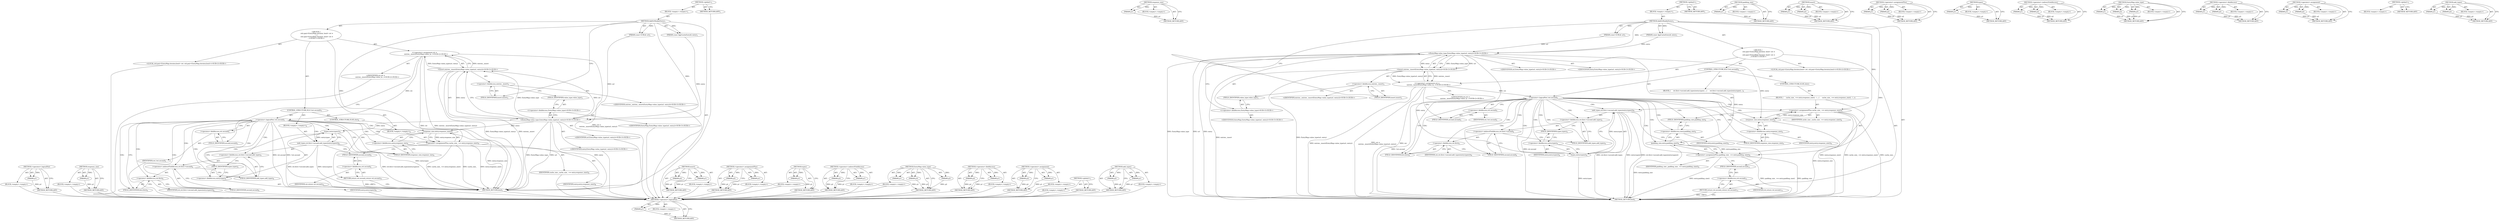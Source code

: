 digraph "add_types" {
vulnerable_99 [label=<(METHOD,&lt;operator&gt;.logicalNot)>];
vulnerable_100 [label=<(PARAM,p1)>];
vulnerable_101 [label=<(BLOCK,&lt;empty&gt;,&lt;empty&gt;)>];
vulnerable_102 [label=<(METHOD_RETURN,ANY)>];
vulnerable_122 [label=<(METHOD,response_size)>];
vulnerable_123 [label=<(PARAM,p1)>];
vulnerable_124 [label=<(BLOCK,&lt;empty&gt;,&lt;empty&gt;)>];
vulnerable_125 [label=<(METHOD_RETURN,ANY)>];
vulnerable_6 [label=<(METHOD,&lt;global&gt;)<SUB>1</SUB>>];
vulnerable_7 [label=<(BLOCK,&lt;empty&gt;,&lt;empty&gt;)<SUB>1</SUB>>];
vulnerable_8 [label=<(METHOD,AddOrModifyEntry)<SUB>1</SUB>>];
vulnerable_9 [label=<(PARAM,const GURL&amp; url)<SUB>1</SUB>>];
vulnerable_10 [label=<(PARAM,const AppCacheEntry&amp; entry)<SUB>1</SUB>>];
vulnerable_11 [label="<(BLOCK,{
   std::pair&lt;EntryMap::iterator, bool&gt; ret =
...,{
   std::pair&lt;EntryMap::iterator, bool&gt; ret =
...)<SUB>1</SUB>>"];
vulnerable_12 [label="<(LOCAL,std.pair&lt;EntryMap.iterator,bool&gt; ret: std.pair&lt;EntryMap.iterator,bool&gt;)<SUB>2</SUB>>"];
vulnerable_13 [label="<(&lt;operator&gt;.assignment,ret =
       entries_.insert(EntryMap::value_ty...)<SUB>2</SUB>>"];
vulnerable_14 [label="<(IDENTIFIER,ret,ret =
       entries_.insert(EntryMap::value_ty...)<SUB>2</SUB>>"];
vulnerable_15 [label="<(insert,entries_.insert(EntryMap::value_type(url, entry)))<SUB>3</SUB>>"];
vulnerable_16 [label=<(&lt;operator&gt;.fieldAccess,entries_.insert)<SUB>3</SUB>>];
vulnerable_17 [label="<(IDENTIFIER,entries_,entries_.insert(EntryMap::value_type(url, entry)))<SUB>3</SUB>>"];
vulnerable_18 [label=<(FIELD_IDENTIFIER,insert,insert)<SUB>3</SUB>>];
vulnerable_19 [label="<(EntryMap.value_type,EntryMap::value_type(url, entry))<SUB>3</SUB>>"];
vulnerable_20 [label="<(&lt;operator&gt;.fieldAccess,EntryMap::value_type)<SUB>3</SUB>>"];
vulnerable_21 [label="<(IDENTIFIER,EntryMap,EntryMap::value_type(url, entry))<SUB>3</SUB>>"];
vulnerable_22 [label=<(FIELD_IDENTIFIER,value_type,value_type)<SUB>3</SUB>>];
vulnerable_23 [label="<(IDENTIFIER,url,EntryMap::value_type(url, entry))<SUB>3</SUB>>"];
vulnerable_24 [label="<(IDENTIFIER,entry,EntryMap::value_type(url, entry))<SUB>3</SUB>>"];
vulnerable_25 [label=<(CONTROL_STRUCTURE,IF,if (!ret.second))<SUB>5</SUB>>];
vulnerable_26 [label=<(&lt;operator&gt;.logicalNot,!ret.second)<SUB>5</SUB>>];
vulnerable_27 [label=<(&lt;operator&gt;.fieldAccess,ret.second)<SUB>5</SUB>>];
vulnerable_28 [label=<(IDENTIFIER,ret,!ret.second)<SUB>5</SUB>>];
vulnerable_29 [label=<(FIELD_IDENTIFIER,second,second)<SUB>5</SUB>>];
vulnerable_30 [label=<(BLOCK,&lt;empty&gt;,&lt;empty&gt;)<SUB>6</SUB>>];
vulnerable_31 [label=<(add_types,ret.first-&gt;second.add_types(entry.types()))<SUB>6</SUB>>];
vulnerable_32 [label=<(&lt;operator&gt;.fieldAccess,ret.first-&gt;second.add_types)<SUB>6</SUB>>];
vulnerable_33 [label=<(&lt;operator&gt;.indirectFieldAccess,ret.first-&gt;second)<SUB>6</SUB>>];
vulnerable_34 [label=<(&lt;operator&gt;.fieldAccess,ret.first)<SUB>6</SUB>>];
vulnerable_35 [label=<(IDENTIFIER,ret,ret.first-&gt;second.add_types(entry.types()))<SUB>6</SUB>>];
vulnerable_36 [label=<(FIELD_IDENTIFIER,first,first)<SUB>6</SUB>>];
vulnerable_37 [label=<(FIELD_IDENTIFIER,second,second)<SUB>6</SUB>>];
vulnerable_38 [label=<(FIELD_IDENTIFIER,add_types,add_types)<SUB>6</SUB>>];
vulnerable_39 [label=<(types,entry.types())<SUB>6</SUB>>];
vulnerable_40 [label=<(&lt;operator&gt;.fieldAccess,entry.types)<SUB>6</SUB>>];
vulnerable_41 [label=<(IDENTIFIER,entry,entry.types())<SUB>6</SUB>>];
vulnerable_42 [label=<(FIELD_IDENTIFIER,types,types)<SUB>6</SUB>>];
vulnerable_43 [label=<(CONTROL_STRUCTURE,ELSE,else)<SUB>8</SUB>>];
vulnerable_44 [label=<(BLOCK,&lt;empty&gt;,&lt;empty&gt;)<SUB>8</SUB>>];
vulnerable_45 [label=<(&lt;operator&gt;.assignmentPlus,cache_size_ += entry.response_size())<SUB>8</SUB>>];
vulnerable_46 [label=<(IDENTIFIER,cache_size_,cache_size_ += entry.response_size())<SUB>8</SUB>>];
vulnerable_47 [label=<(response_size,entry.response_size())<SUB>8</SUB>>];
vulnerable_48 [label=<(&lt;operator&gt;.fieldAccess,entry.response_size)<SUB>8</SUB>>];
vulnerable_49 [label=<(IDENTIFIER,entry,entry.response_size())<SUB>8</SUB>>];
vulnerable_50 [label=<(FIELD_IDENTIFIER,response_size,response_size)<SUB>8</SUB>>];
vulnerable_51 [label=<(RETURN,return ret.second;,return ret.second;)<SUB>9</SUB>>];
vulnerable_52 [label=<(&lt;operator&gt;.fieldAccess,ret.second)<SUB>9</SUB>>];
vulnerable_53 [label=<(IDENTIFIER,ret,return ret.second;)<SUB>9</SUB>>];
vulnerable_54 [label=<(FIELD_IDENTIFIER,second,second)<SUB>9</SUB>>];
vulnerable_55 [label=<(METHOD_RETURN,bool)<SUB>1</SUB>>];
vulnerable_57 [label=<(METHOD_RETURN,ANY)<SUB>1</SUB>>];
vulnerable_83 [label=<(METHOD,insert)>];
vulnerable_84 [label=<(PARAM,p1)>];
vulnerable_85 [label=<(PARAM,p2)>];
vulnerable_86 [label=<(BLOCK,&lt;empty&gt;,&lt;empty&gt;)>];
vulnerable_87 [label=<(METHOD_RETURN,ANY)>];
vulnerable_117 [label=<(METHOD,&lt;operator&gt;.assignmentPlus)>];
vulnerable_118 [label=<(PARAM,p1)>];
vulnerable_119 [label=<(PARAM,p2)>];
vulnerable_120 [label=<(BLOCK,&lt;empty&gt;,&lt;empty&gt;)>];
vulnerable_121 [label=<(METHOD_RETURN,ANY)>];
vulnerable_113 [label=<(METHOD,types)>];
vulnerable_114 [label=<(PARAM,p1)>];
vulnerable_115 [label=<(BLOCK,&lt;empty&gt;,&lt;empty&gt;)>];
vulnerable_116 [label=<(METHOD_RETURN,ANY)>];
vulnerable_108 [label=<(METHOD,&lt;operator&gt;.indirectFieldAccess)>];
vulnerable_109 [label=<(PARAM,p1)>];
vulnerable_110 [label=<(PARAM,p2)>];
vulnerable_111 [label=<(BLOCK,&lt;empty&gt;,&lt;empty&gt;)>];
vulnerable_112 [label=<(METHOD_RETURN,ANY)>];
vulnerable_93 [label=<(METHOD,EntryMap.value_type)>];
vulnerable_94 [label=<(PARAM,p1)>];
vulnerable_95 [label=<(PARAM,p2)>];
vulnerable_96 [label=<(PARAM,p3)>];
vulnerable_97 [label=<(BLOCK,&lt;empty&gt;,&lt;empty&gt;)>];
vulnerable_98 [label=<(METHOD_RETURN,ANY)>];
vulnerable_88 [label=<(METHOD,&lt;operator&gt;.fieldAccess)>];
vulnerable_89 [label=<(PARAM,p1)>];
vulnerable_90 [label=<(PARAM,p2)>];
vulnerable_91 [label=<(BLOCK,&lt;empty&gt;,&lt;empty&gt;)>];
vulnerable_92 [label=<(METHOD_RETURN,ANY)>];
vulnerable_78 [label=<(METHOD,&lt;operator&gt;.assignment)>];
vulnerable_79 [label=<(PARAM,p1)>];
vulnerable_80 [label=<(PARAM,p2)>];
vulnerable_81 [label=<(BLOCK,&lt;empty&gt;,&lt;empty&gt;)>];
vulnerable_82 [label=<(METHOD_RETURN,ANY)>];
vulnerable_72 [label=<(METHOD,&lt;global&gt;)<SUB>1</SUB>>];
vulnerable_73 [label=<(BLOCK,&lt;empty&gt;,&lt;empty&gt;)>];
vulnerable_74 [label=<(METHOD_RETURN,ANY)>];
vulnerable_103 [label=<(METHOD,add_types)>];
vulnerable_104 [label=<(PARAM,p1)>];
vulnerable_105 [label=<(PARAM,p2)>];
vulnerable_106 [label=<(BLOCK,&lt;empty&gt;,&lt;empty&gt;)>];
vulnerable_107 [label=<(METHOD_RETURN,ANY)>];
fixed_105 [label=<(METHOD,&lt;operator&gt;.logicalNot)>];
fixed_106 [label=<(PARAM,p1)>];
fixed_107 [label=<(BLOCK,&lt;empty&gt;,&lt;empty&gt;)>];
fixed_108 [label=<(METHOD_RETURN,ANY)>];
fixed_128 [label=<(METHOD,response_size)>];
fixed_129 [label=<(PARAM,p1)>];
fixed_130 [label=<(BLOCK,&lt;empty&gt;,&lt;empty&gt;)>];
fixed_131 [label=<(METHOD_RETURN,ANY)>];
fixed_6 [label=<(METHOD,&lt;global&gt;)<SUB>1</SUB>>];
fixed_7 [label=<(BLOCK,&lt;empty&gt;,&lt;empty&gt;)<SUB>1</SUB>>];
fixed_8 [label=<(METHOD,AddOrModifyEntry)<SUB>1</SUB>>];
fixed_9 [label=<(PARAM,const GURL&amp; url)<SUB>1</SUB>>];
fixed_10 [label=<(PARAM,const AppCacheEntry&amp; entry)<SUB>1</SUB>>];
fixed_11 [label="<(BLOCK,{
   std::pair&lt;EntryMap::iterator, bool&gt; ret =
...,{
   std::pair&lt;EntryMap::iterator, bool&gt; ret =
...)<SUB>1</SUB>>"];
fixed_12 [label="<(LOCAL,std.pair&lt;EntryMap.iterator,bool&gt; ret: std.pair&lt;EntryMap.iterator,bool&gt;)<SUB>2</SUB>>"];
fixed_13 [label="<(&lt;operator&gt;.assignment,ret =
       entries_.insert(EntryMap::value_ty...)<SUB>2</SUB>>"];
fixed_14 [label="<(IDENTIFIER,ret,ret =
       entries_.insert(EntryMap::value_ty...)<SUB>2</SUB>>"];
fixed_15 [label="<(insert,entries_.insert(EntryMap::value_type(url, entry)))<SUB>3</SUB>>"];
fixed_16 [label=<(&lt;operator&gt;.fieldAccess,entries_.insert)<SUB>3</SUB>>];
fixed_17 [label="<(IDENTIFIER,entries_,entries_.insert(EntryMap::value_type(url, entry)))<SUB>3</SUB>>"];
fixed_18 [label=<(FIELD_IDENTIFIER,insert,insert)<SUB>3</SUB>>];
fixed_19 [label="<(EntryMap.value_type,EntryMap::value_type(url, entry))<SUB>3</SUB>>"];
fixed_20 [label="<(&lt;operator&gt;.fieldAccess,EntryMap::value_type)<SUB>3</SUB>>"];
fixed_21 [label="<(IDENTIFIER,EntryMap,EntryMap::value_type(url, entry))<SUB>3</SUB>>"];
fixed_22 [label=<(FIELD_IDENTIFIER,value_type,value_type)<SUB>3</SUB>>];
fixed_23 [label="<(IDENTIFIER,url,EntryMap::value_type(url, entry))<SUB>3</SUB>>"];
fixed_24 [label="<(IDENTIFIER,entry,EntryMap::value_type(url, entry))<SUB>3</SUB>>"];
fixed_25 [label=<(CONTROL_STRUCTURE,IF,if (!ret.second))<SUB>5</SUB>>];
fixed_26 [label=<(&lt;operator&gt;.logicalNot,!ret.second)<SUB>5</SUB>>];
fixed_27 [label=<(&lt;operator&gt;.fieldAccess,ret.second)<SUB>5</SUB>>];
fixed_28 [label=<(IDENTIFIER,ret,!ret.second)<SUB>5</SUB>>];
fixed_29 [label=<(FIELD_IDENTIFIER,second,second)<SUB>5</SUB>>];
fixed_30 [label=<(BLOCK,{
     ret.first-&gt;second.add_types(entry.types(...,{
     ret.first-&gt;second.add_types(entry.types(...)<SUB>5</SUB>>];
fixed_31 [label=<(add_types,ret.first-&gt;second.add_types(entry.types()))<SUB>6</SUB>>];
fixed_32 [label=<(&lt;operator&gt;.fieldAccess,ret.first-&gt;second.add_types)<SUB>6</SUB>>];
fixed_33 [label=<(&lt;operator&gt;.indirectFieldAccess,ret.first-&gt;second)<SUB>6</SUB>>];
fixed_34 [label=<(&lt;operator&gt;.fieldAccess,ret.first)<SUB>6</SUB>>];
fixed_35 [label=<(IDENTIFIER,ret,ret.first-&gt;second.add_types(entry.types()))<SUB>6</SUB>>];
fixed_36 [label=<(FIELD_IDENTIFIER,first,first)<SUB>6</SUB>>];
fixed_37 [label=<(FIELD_IDENTIFIER,second,second)<SUB>6</SUB>>];
fixed_38 [label=<(FIELD_IDENTIFIER,add_types,add_types)<SUB>6</SUB>>];
fixed_39 [label=<(types,entry.types())<SUB>6</SUB>>];
fixed_40 [label=<(&lt;operator&gt;.fieldAccess,entry.types)<SUB>6</SUB>>];
fixed_41 [label=<(IDENTIFIER,entry,entry.types())<SUB>6</SUB>>];
fixed_42 [label=<(FIELD_IDENTIFIER,types,types)<SUB>6</SUB>>];
fixed_43 [label=<(CONTROL_STRUCTURE,ELSE,else)<SUB>7</SUB>>];
fixed_44 [label=<(BLOCK,{
     cache_size_ += entry.response_size();  /...,{
     cache_size_ += entry.response_size();  /...)<SUB>7</SUB>>];
fixed_45 [label=<(&lt;operator&gt;.assignmentPlus,cache_size_ += entry.response_size())<SUB>8</SUB>>];
fixed_46 [label=<(IDENTIFIER,cache_size_,cache_size_ += entry.response_size())<SUB>8</SUB>>];
fixed_47 [label=<(response_size,entry.response_size())<SUB>8</SUB>>];
fixed_48 [label=<(&lt;operator&gt;.fieldAccess,entry.response_size)<SUB>8</SUB>>];
fixed_49 [label=<(IDENTIFIER,entry,entry.response_size())<SUB>8</SUB>>];
fixed_50 [label=<(FIELD_IDENTIFIER,response_size,response_size)<SUB>8</SUB>>];
fixed_51 [label=<(&lt;operator&gt;.assignmentPlus,padding_size_ += entry.padding_size())<SUB>9</SUB>>];
fixed_52 [label=<(IDENTIFIER,padding_size_,padding_size_ += entry.padding_size())<SUB>9</SUB>>];
fixed_53 [label=<(padding_size,entry.padding_size())<SUB>9</SUB>>];
fixed_54 [label=<(&lt;operator&gt;.fieldAccess,entry.padding_size)<SUB>9</SUB>>];
fixed_55 [label=<(IDENTIFIER,entry,entry.padding_size())<SUB>9</SUB>>];
fixed_56 [label=<(FIELD_IDENTIFIER,padding_size,padding_size)<SUB>9</SUB>>];
fixed_57 [label=<(RETURN,return ret.second;,return ret.second;)<SUB>11</SUB>>];
fixed_58 [label=<(&lt;operator&gt;.fieldAccess,ret.second)<SUB>11</SUB>>];
fixed_59 [label=<(IDENTIFIER,ret,return ret.second;)<SUB>11</SUB>>];
fixed_60 [label=<(FIELD_IDENTIFIER,second,second)<SUB>11</SUB>>];
fixed_61 [label=<(METHOD_RETURN,bool)<SUB>1</SUB>>];
fixed_63 [label=<(METHOD_RETURN,ANY)<SUB>1</SUB>>];
fixed_132 [label=<(METHOD,padding_size)>];
fixed_133 [label=<(PARAM,p1)>];
fixed_134 [label=<(BLOCK,&lt;empty&gt;,&lt;empty&gt;)>];
fixed_135 [label=<(METHOD_RETURN,ANY)>];
fixed_89 [label=<(METHOD,insert)>];
fixed_90 [label=<(PARAM,p1)>];
fixed_91 [label=<(PARAM,p2)>];
fixed_92 [label=<(BLOCK,&lt;empty&gt;,&lt;empty&gt;)>];
fixed_93 [label=<(METHOD_RETURN,ANY)>];
fixed_123 [label=<(METHOD,&lt;operator&gt;.assignmentPlus)>];
fixed_124 [label=<(PARAM,p1)>];
fixed_125 [label=<(PARAM,p2)>];
fixed_126 [label=<(BLOCK,&lt;empty&gt;,&lt;empty&gt;)>];
fixed_127 [label=<(METHOD_RETURN,ANY)>];
fixed_119 [label=<(METHOD,types)>];
fixed_120 [label=<(PARAM,p1)>];
fixed_121 [label=<(BLOCK,&lt;empty&gt;,&lt;empty&gt;)>];
fixed_122 [label=<(METHOD_RETURN,ANY)>];
fixed_114 [label=<(METHOD,&lt;operator&gt;.indirectFieldAccess)>];
fixed_115 [label=<(PARAM,p1)>];
fixed_116 [label=<(PARAM,p2)>];
fixed_117 [label=<(BLOCK,&lt;empty&gt;,&lt;empty&gt;)>];
fixed_118 [label=<(METHOD_RETURN,ANY)>];
fixed_99 [label=<(METHOD,EntryMap.value_type)>];
fixed_100 [label=<(PARAM,p1)>];
fixed_101 [label=<(PARAM,p2)>];
fixed_102 [label=<(PARAM,p3)>];
fixed_103 [label=<(BLOCK,&lt;empty&gt;,&lt;empty&gt;)>];
fixed_104 [label=<(METHOD_RETURN,ANY)>];
fixed_94 [label=<(METHOD,&lt;operator&gt;.fieldAccess)>];
fixed_95 [label=<(PARAM,p1)>];
fixed_96 [label=<(PARAM,p2)>];
fixed_97 [label=<(BLOCK,&lt;empty&gt;,&lt;empty&gt;)>];
fixed_98 [label=<(METHOD_RETURN,ANY)>];
fixed_84 [label=<(METHOD,&lt;operator&gt;.assignment)>];
fixed_85 [label=<(PARAM,p1)>];
fixed_86 [label=<(PARAM,p2)>];
fixed_87 [label=<(BLOCK,&lt;empty&gt;,&lt;empty&gt;)>];
fixed_88 [label=<(METHOD_RETURN,ANY)>];
fixed_78 [label=<(METHOD,&lt;global&gt;)<SUB>1</SUB>>];
fixed_79 [label=<(BLOCK,&lt;empty&gt;,&lt;empty&gt;)>];
fixed_80 [label=<(METHOD_RETURN,ANY)>];
fixed_109 [label=<(METHOD,add_types)>];
fixed_110 [label=<(PARAM,p1)>];
fixed_111 [label=<(PARAM,p2)>];
fixed_112 [label=<(BLOCK,&lt;empty&gt;,&lt;empty&gt;)>];
fixed_113 [label=<(METHOD_RETURN,ANY)>];
vulnerable_99 -> vulnerable_100  [key=0, label="AST: "];
vulnerable_99 -> vulnerable_100  [key=1, label="DDG: "];
vulnerable_99 -> vulnerable_101  [key=0, label="AST: "];
vulnerable_99 -> vulnerable_102  [key=0, label="AST: "];
vulnerable_99 -> vulnerable_102  [key=1, label="CFG: "];
vulnerable_100 -> vulnerable_102  [key=0, label="DDG: p1"];
vulnerable_101 -> fixed_105  [key=0];
vulnerable_102 -> fixed_105  [key=0];
vulnerable_122 -> vulnerable_123  [key=0, label="AST: "];
vulnerable_122 -> vulnerable_123  [key=1, label="DDG: "];
vulnerable_122 -> vulnerable_124  [key=0, label="AST: "];
vulnerable_122 -> vulnerable_125  [key=0, label="AST: "];
vulnerable_122 -> vulnerable_125  [key=1, label="CFG: "];
vulnerable_123 -> vulnerable_125  [key=0, label="DDG: p1"];
vulnerable_124 -> fixed_105  [key=0];
vulnerable_125 -> fixed_105  [key=0];
vulnerable_6 -> vulnerable_7  [key=0, label="AST: "];
vulnerable_6 -> vulnerable_57  [key=0, label="AST: "];
vulnerable_6 -> vulnerable_57  [key=1, label="CFG: "];
vulnerable_7 -> vulnerable_8  [key=0, label="AST: "];
vulnerable_8 -> vulnerable_9  [key=0, label="AST: "];
vulnerable_8 -> vulnerable_9  [key=1, label="DDG: "];
vulnerable_8 -> vulnerable_10  [key=0, label="AST: "];
vulnerable_8 -> vulnerable_10  [key=1, label="DDG: "];
vulnerable_8 -> vulnerable_11  [key=0, label="AST: "];
vulnerable_8 -> vulnerable_55  [key=0, label="AST: "];
vulnerable_8 -> vulnerable_18  [key=0, label="CFG: "];
vulnerable_8 -> vulnerable_19  [key=0, label="DDG: "];
vulnerable_8 -> vulnerable_45  [key=0, label="DDG: "];
vulnerable_9 -> vulnerable_19  [key=0, label="DDG: url"];
vulnerable_10 -> vulnerable_19  [key=0, label="DDG: entry"];
vulnerable_11 -> vulnerable_12  [key=0, label="AST: "];
vulnerable_11 -> vulnerable_13  [key=0, label="AST: "];
vulnerable_11 -> vulnerable_25  [key=0, label="AST: "];
vulnerable_11 -> vulnerable_51  [key=0, label="AST: "];
vulnerable_12 -> fixed_105  [key=0];
vulnerable_13 -> vulnerable_14  [key=0, label="AST: "];
vulnerable_13 -> vulnerable_15  [key=0, label="AST: "];
vulnerable_13 -> vulnerable_29  [key=0, label="CFG: "];
vulnerable_13 -> vulnerable_55  [key=0, label="DDG: ret"];
vulnerable_13 -> vulnerable_55  [key=1, label="DDG: entries_.insert(EntryMap::value_type(url, entry))"];
vulnerable_13 -> vulnerable_55  [key=2, label="DDG: ret =
       entries_.insert(EntryMap::value_type(url, entry))"];
vulnerable_13 -> vulnerable_26  [key=0, label="DDG: ret"];
vulnerable_14 -> fixed_105  [key=0];
vulnerable_15 -> vulnerable_16  [key=0, label="AST: "];
vulnerable_15 -> vulnerable_19  [key=0, label="AST: "];
vulnerable_15 -> vulnerable_13  [key=0, label="CFG: "];
vulnerable_15 -> vulnerable_13  [key=1, label="DDG: entries_.insert"];
vulnerable_15 -> vulnerable_13  [key=2, label="DDG: EntryMap::value_type(url, entry)"];
vulnerable_15 -> vulnerable_55  [key=0, label="DDG: entries_.insert"];
vulnerable_15 -> vulnerable_55  [key=1, label="DDG: EntryMap::value_type(url, entry)"];
vulnerable_16 -> vulnerable_17  [key=0, label="AST: "];
vulnerable_16 -> vulnerable_18  [key=0, label="AST: "];
vulnerable_16 -> vulnerable_22  [key=0, label="CFG: "];
vulnerable_17 -> fixed_105  [key=0];
vulnerable_18 -> vulnerable_16  [key=0, label="CFG: "];
vulnerable_19 -> vulnerable_20  [key=0, label="AST: "];
vulnerable_19 -> vulnerable_23  [key=0, label="AST: "];
vulnerable_19 -> vulnerable_24  [key=0, label="AST: "];
vulnerable_19 -> vulnerable_15  [key=0, label="CFG: "];
vulnerable_19 -> vulnerable_15  [key=1, label="DDG: EntryMap::value_type"];
vulnerable_19 -> vulnerable_15  [key=2, label="DDG: url"];
vulnerable_19 -> vulnerable_15  [key=3, label="DDG: entry"];
vulnerable_19 -> vulnerable_55  [key=0, label="DDG: EntryMap::value_type"];
vulnerable_19 -> vulnerable_55  [key=1, label="DDG: url"];
vulnerable_19 -> vulnerable_55  [key=2, label="DDG: entry"];
vulnerable_19 -> vulnerable_39  [key=0, label="DDG: entry"];
vulnerable_19 -> vulnerable_47  [key=0, label="DDG: entry"];
vulnerable_20 -> vulnerable_21  [key=0, label="AST: "];
vulnerable_20 -> vulnerable_22  [key=0, label="AST: "];
vulnerable_20 -> vulnerable_19  [key=0, label="CFG: "];
vulnerable_21 -> fixed_105  [key=0];
vulnerable_22 -> vulnerable_20  [key=0, label="CFG: "];
vulnerable_23 -> fixed_105  [key=0];
vulnerable_24 -> fixed_105  [key=0];
vulnerable_25 -> vulnerable_26  [key=0, label="AST: "];
vulnerable_25 -> vulnerable_30  [key=0, label="AST: "];
vulnerable_25 -> vulnerable_43  [key=0, label="AST: "];
vulnerable_26 -> vulnerable_27  [key=0, label="AST: "];
vulnerable_26 -> vulnerable_36  [key=0, label="CFG: "];
vulnerable_26 -> vulnerable_36  [key=1, label="CDG: "];
vulnerable_26 -> vulnerable_50  [key=0, label="CFG: "];
vulnerable_26 -> vulnerable_50  [key=1, label="CDG: "];
vulnerable_26 -> vulnerable_55  [key=0, label="DDG: ret.second"];
vulnerable_26 -> vulnerable_55  [key=1, label="DDG: !ret.second"];
vulnerable_26 -> vulnerable_40  [key=0, label="CDG: "];
vulnerable_26 -> vulnerable_47  [key=0, label="CDG: "];
vulnerable_26 -> vulnerable_34  [key=0, label="CDG: "];
vulnerable_26 -> vulnerable_48  [key=0, label="CDG: "];
vulnerable_26 -> vulnerable_32  [key=0, label="CDG: "];
vulnerable_26 -> vulnerable_33  [key=0, label="CDG: "];
vulnerable_26 -> vulnerable_42  [key=0, label="CDG: "];
vulnerable_26 -> vulnerable_37  [key=0, label="CDG: "];
vulnerable_26 -> vulnerable_38  [key=0, label="CDG: "];
vulnerable_26 -> vulnerable_45  [key=0, label="CDG: "];
vulnerable_26 -> vulnerable_39  [key=0, label="CDG: "];
vulnerable_26 -> vulnerable_31  [key=0, label="CDG: "];
vulnerable_27 -> vulnerable_28  [key=0, label="AST: "];
vulnerable_27 -> vulnerable_29  [key=0, label="AST: "];
vulnerable_27 -> vulnerable_26  [key=0, label="CFG: "];
vulnerable_28 -> fixed_105  [key=0];
vulnerable_29 -> vulnerable_27  [key=0, label="CFG: "];
vulnerable_30 -> vulnerable_31  [key=0, label="AST: "];
vulnerable_31 -> vulnerable_32  [key=0, label="AST: "];
vulnerable_31 -> vulnerable_39  [key=0, label="AST: "];
vulnerable_31 -> vulnerable_54  [key=0, label="CFG: "];
vulnerable_31 -> vulnerable_55  [key=0, label="DDG: ret.first-&gt;second.add_types"];
vulnerable_31 -> vulnerable_55  [key=1, label="DDG: entry.types()"];
vulnerable_31 -> vulnerable_55  [key=2, label="DDG: ret.first-&gt;second.add_types(entry.types())"];
vulnerable_32 -> vulnerable_33  [key=0, label="AST: "];
vulnerable_32 -> vulnerable_38  [key=0, label="AST: "];
vulnerable_32 -> vulnerable_42  [key=0, label="CFG: "];
vulnerable_33 -> vulnerable_34  [key=0, label="AST: "];
vulnerable_33 -> vulnerable_37  [key=0, label="AST: "];
vulnerable_33 -> vulnerable_38  [key=0, label="CFG: "];
vulnerable_34 -> vulnerable_35  [key=0, label="AST: "];
vulnerable_34 -> vulnerable_36  [key=0, label="AST: "];
vulnerable_34 -> vulnerable_37  [key=0, label="CFG: "];
vulnerable_35 -> fixed_105  [key=0];
vulnerable_36 -> vulnerable_34  [key=0, label="CFG: "];
vulnerable_37 -> vulnerable_33  [key=0, label="CFG: "];
vulnerable_38 -> vulnerable_32  [key=0, label="CFG: "];
vulnerable_39 -> vulnerable_40  [key=0, label="AST: "];
vulnerable_39 -> vulnerable_31  [key=0, label="CFG: "];
vulnerable_39 -> vulnerable_31  [key=1, label="DDG: entry.types"];
vulnerable_39 -> vulnerable_55  [key=0, label="DDG: entry.types"];
vulnerable_40 -> vulnerable_41  [key=0, label="AST: "];
vulnerable_40 -> vulnerable_42  [key=0, label="AST: "];
vulnerable_40 -> vulnerable_39  [key=0, label="CFG: "];
vulnerable_41 -> fixed_105  [key=0];
vulnerable_42 -> vulnerable_40  [key=0, label="CFG: "];
vulnerable_43 -> vulnerable_44  [key=0, label="AST: "];
vulnerable_44 -> vulnerable_45  [key=0, label="AST: "];
vulnerable_45 -> vulnerable_46  [key=0, label="AST: "];
vulnerable_45 -> vulnerable_47  [key=0, label="AST: "];
vulnerable_45 -> vulnerable_54  [key=0, label="CFG: "];
vulnerable_45 -> vulnerable_55  [key=0, label="DDG: entry.response_size()"];
vulnerable_45 -> vulnerable_55  [key=1, label="DDG: cache_size_ += entry.response_size()"];
vulnerable_45 -> vulnerable_55  [key=2, label="DDG: cache_size_"];
vulnerable_46 -> fixed_105  [key=0];
vulnerable_47 -> vulnerable_48  [key=0, label="AST: "];
vulnerable_47 -> vulnerable_45  [key=0, label="CFG: "];
vulnerable_47 -> vulnerable_45  [key=1, label="DDG: entry.response_size"];
vulnerable_47 -> vulnerable_55  [key=0, label="DDG: entry.response_size"];
vulnerable_48 -> vulnerable_49  [key=0, label="AST: "];
vulnerable_48 -> vulnerable_50  [key=0, label="AST: "];
vulnerable_48 -> vulnerable_47  [key=0, label="CFG: "];
vulnerable_49 -> fixed_105  [key=0];
vulnerable_50 -> vulnerable_48  [key=0, label="CFG: "];
vulnerable_51 -> vulnerable_52  [key=0, label="AST: "];
vulnerable_51 -> vulnerable_55  [key=0, label="CFG: "];
vulnerable_51 -> vulnerable_55  [key=1, label="DDG: &lt;RET&gt;"];
vulnerable_52 -> vulnerable_53  [key=0, label="AST: "];
vulnerable_52 -> vulnerable_54  [key=0, label="AST: "];
vulnerable_52 -> vulnerable_51  [key=0, label="CFG: "];
vulnerable_53 -> fixed_105  [key=0];
vulnerable_54 -> vulnerable_52  [key=0, label="CFG: "];
vulnerable_55 -> fixed_105  [key=0];
vulnerable_57 -> fixed_105  [key=0];
vulnerable_83 -> vulnerable_84  [key=0, label="AST: "];
vulnerable_83 -> vulnerable_84  [key=1, label="DDG: "];
vulnerable_83 -> vulnerable_86  [key=0, label="AST: "];
vulnerable_83 -> vulnerable_85  [key=0, label="AST: "];
vulnerable_83 -> vulnerable_85  [key=1, label="DDG: "];
vulnerable_83 -> vulnerable_87  [key=0, label="AST: "];
vulnerable_83 -> vulnerable_87  [key=1, label="CFG: "];
vulnerable_84 -> vulnerable_87  [key=0, label="DDG: p1"];
vulnerable_85 -> vulnerable_87  [key=0, label="DDG: p2"];
vulnerable_86 -> fixed_105  [key=0];
vulnerable_87 -> fixed_105  [key=0];
vulnerable_117 -> vulnerable_118  [key=0, label="AST: "];
vulnerable_117 -> vulnerable_118  [key=1, label="DDG: "];
vulnerable_117 -> vulnerable_120  [key=0, label="AST: "];
vulnerable_117 -> vulnerable_119  [key=0, label="AST: "];
vulnerable_117 -> vulnerable_119  [key=1, label="DDG: "];
vulnerable_117 -> vulnerable_121  [key=0, label="AST: "];
vulnerable_117 -> vulnerable_121  [key=1, label="CFG: "];
vulnerable_118 -> vulnerable_121  [key=0, label="DDG: p1"];
vulnerable_119 -> vulnerable_121  [key=0, label="DDG: p2"];
vulnerable_120 -> fixed_105  [key=0];
vulnerable_121 -> fixed_105  [key=0];
vulnerable_113 -> vulnerable_114  [key=0, label="AST: "];
vulnerable_113 -> vulnerable_114  [key=1, label="DDG: "];
vulnerable_113 -> vulnerable_115  [key=0, label="AST: "];
vulnerable_113 -> vulnerable_116  [key=0, label="AST: "];
vulnerable_113 -> vulnerable_116  [key=1, label="CFG: "];
vulnerable_114 -> vulnerable_116  [key=0, label="DDG: p1"];
vulnerable_115 -> fixed_105  [key=0];
vulnerable_116 -> fixed_105  [key=0];
vulnerable_108 -> vulnerable_109  [key=0, label="AST: "];
vulnerable_108 -> vulnerable_109  [key=1, label="DDG: "];
vulnerable_108 -> vulnerable_111  [key=0, label="AST: "];
vulnerable_108 -> vulnerable_110  [key=0, label="AST: "];
vulnerable_108 -> vulnerable_110  [key=1, label="DDG: "];
vulnerable_108 -> vulnerable_112  [key=0, label="AST: "];
vulnerable_108 -> vulnerable_112  [key=1, label="CFG: "];
vulnerable_109 -> vulnerable_112  [key=0, label="DDG: p1"];
vulnerable_110 -> vulnerable_112  [key=0, label="DDG: p2"];
vulnerable_111 -> fixed_105  [key=0];
vulnerable_112 -> fixed_105  [key=0];
vulnerable_93 -> vulnerable_94  [key=0, label="AST: "];
vulnerable_93 -> vulnerable_94  [key=1, label="DDG: "];
vulnerable_93 -> vulnerable_97  [key=0, label="AST: "];
vulnerable_93 -> vulnerable_95  [key=0, label="AST: "];
vulnerable_93 -> vulnerable_95  [key=1, label="DDG: "];
vulnerable_93 -> vulnerable_98  [key=0, label="AST: "];
vulnerable_93 -> vulnerable_98  [key=1, label="CFG: "];
vulnerable_93 -> vulnerable_96  [key=0, label="AST: "];
vulnerable_93 -> vulnerable_96  [key=1, label="DDG: "];
vulnerable_94 -> vulnerable_98  [key=0, label="DDG: p1"];
vulnerable_95 -> vulnerable_98  [key=0, label="DDG: p2"];
vulnerable_96 -> vulnerable_98  [key=0, label="DDG: p3"];
vulnerable_97 -> fixed_105  [key=0];
vulnerable_98 -> fixed_105  [key=0];
vulnerable_88 -> vulnerable_89  [key=0, label="AST: "];
vulnerable_88 -> vulnerable_89  [key=1, label="DDG: "];
vulnerable_88 -> vulnerable_91  [key=0, label="AST: "];
vulnerable_88 -> vulnerable_90  [key=0, label="AST: "];
vulnerable_88 -> vulnerable_90  [key=1, label="DDG: "];
vulnerable_88 -> vulnerable_92  [key=0, label="AST: "];
vulnerable_88 -> vulnerable_92  [key=1, label="CFG: "];
vulnerable_89 -> vulnerable_92  [key=0, label="DDG: p1"];
vulnerable_90 -> vulnerable_92  [key=0, label="DDG: p2"];
vulnerable_91 -> fixed_105  [key=0];
vulnerable_92 -> fixed_105  [key=0];
vulnerable_78 -> vulnerable_79  [key=0, label="AST: "];
vulnerable_78 -> vulnerable_79  [key=1, label="DDG: "];
vulnerable_78 -> vulnerable_81  [key=0, label="AST: "];
vulnerable_78 -> vulnerable_80  [key=0, label="AST: "];
vulnerable_78 -> vulnerable_80  [key=1, label="DDG: "];
vulnerable_78 -> vulnerable_82  [key=0, label="AST: "];
vulnerable_78 -> vulnerable_82  [key=1, label="CFG: "];
vulnerable_79 -> vulnerable_82  [key=0, label="DDG: p1"];
vulnerable_80 -> vulnerable_82  [key=0, label="DDG: p2"];
vulnerable_81 -> fixed_105  [key=0];
vulnerable_82 -> fixed_105  [key=0];
vulnerable_72 -> vulnerable_73  [key=0, label="AST: "];
vulnerable_72 -> vulnerable_74  [key=0, label="AST: "];
vulnerable_72 -> vulnerable_74  [key=1, label="CFG: "];
vulnerable_73 -> fixed_105  [key=0];
vulnerable_74 -> fixed_105  [key=0];
vulnerable_103 -> vulnerable_104  [key=0, label="AST: "];
vulnerable_103 -> vulnerable_104  [key=1, label="DDG: "];
vulnerable_103 -> vulnerable_106  [key=0, label="AST: "];
vulnerable_103 -> vulnerable_105  [key=0, label="AST: "];
vulnerable_103 -> vulnerable_105  [key=1, label="DDG: "];
vulnerable_103 -> vulnerable_107  [key=0, label="AST: "];
vulnerable_103 -> vulnerable_107  [key=1, label="CFG: "];
vulnerable_104 -> vulnerable_107  [key=0, label="DDG: p1"];
vulnerable_105 -> vulnerable_107  [key=0, label="DDG: p2"];
vulnerable_106 -> fixed_105  [key=0];
vulnerable_107 -> fixed_105  [key=0];
fixed_105 -> fixed_106  [key=0, label="AST: "];
fixed_105 -> fixed_106  [key=1, label="DDG: "];
fixed_105 -> fixed_107  [key=0, label="AST: "];
fixed_105 -> fixed_108  [key=0, label="AST: "];
fixed_105 -> fixed_108  [key=1, label="CFG: "];
fixed_106 -> fixed_108  [key=0, label="DDG: p1"];
fixed_128 -> fixed_129  [key=0, label="AST: "];
fixed_128 -> fixed_129  [key=1, label="DDG: "];
fixed_128 -> fixed_130  [key=0, label="AST: "];
fixed_128 -> fixed_131  [key=0, label="AST: "];
fixed_128 -> fixed_131  [key=1, label="CFG: "];
fixed_129 -> fixed_131  [key=0, label="DDG: p1"];
fixed_6 -> fixed_7  [key=0, label="AST: "];
fixed_6 -> fixed_63  [key=0, label="AST: "];
fixed_6 -> fixed_63  [key=1, label="CFG: "];
fixed_7 -> fixed_8  [key=0, label="AST: "];
fixed_8 -> fixed_9  [key=0, label="AST: "];
fixed_8 -> fixed_9  [key=1, label="DDG: "];
fixed_8 -> fixed_10  [key=0, label="AST: "];
fixed_8 -> fixed_10  [key=1, label="DDG: "];
fixed_8 -> fixed_11  [key=0, label="AST: "];
fixed_8 -> fixed_61  [key=0, label="AST: "];
fixed_8 -> fixed_18  [key=0, label="CFG: "];
fixed_8 -> fixed_19  [key=0, label="DDG: "];
fixed_8 -> fixed_45  [key=0, label="DDG: "];
fixed_8 -> fixed_51  [key=0, label="DDG: "];
fixed_9 -> fixed_19  [key=0, label="DDG: url"];
fixed_10 -> fixed_19  [key=0, label="DDG: entry"];
fixed_11 -> fixed_12  [key=0, label="AST: "];
fixed_11 -> fixed_13  [key=0, label="AST: "];
fixed_11 -> fixed_25  [key=0, label="AST: "];
fixed_11 -> fixed_57  [key=0, label="AST: "];
fixed_13 -> fixed_14  [key=0, label="AST: "];
fixed_13 -> fixed_15  [key=0, label="AST: "];
fixed_13 -> fixed_29  [key=0, label="CFG: "];
fixed_13 -> fixed_61  [key=0, label="DDG: ret"];
fixed_13 -> fixed_61  [key=1, label="DDG: entries_.insert(EntryMap::value_type(url, entry))"];
fixed_13 -> fixed_61  [key=2, label="DDG: ret =
       entries_.insert(EntryMap::value_type(url, entry))"];
fixed_13 -> fixed_26  [key=0, label="DDG: ret"];
fixed_15 -> fixed_16  [key=0, label="AST: "];
fixed_15 -> fixed_19  [key=0, label="AST: "];
fixed_15 -> fixed_13  [key=0, label="CFG: "];
fixed_15 -> fixed_13  [key=1, label="DDG: entries_.insert"];
fixed_15 -> fixed_13  [key=2, label="DDG: EntryMap::value_type(url, entry)"];
fixed_15 -> fixed_61  [key=0, label="DDG: entries_.insert"];
fixed_15 -> fixed_61  [key=1, label="DDG: EntryMap::value_type(url, entry)"];
fixed_16 -> fixed_17  [key=0, label="AST: "];
fixed_16 -> fixed_18  [key=0, label="AST: "];
fixed_16 -> fixed_22  [key=0, label="CFG: "];
fixed_18 -> fixed_16  [key=0, label="CFG: "];
fixed_19 -> fixed_20  [key=0, label="AST: "];
fixed_19 -> fixed_23  [key=0, label="AST: "];
fixed_19 -> fixed_24  [key=0, label="AST: "];
fixed_19 -> fixed_15  [key=0, label="CFG: "];
fixed_19 -> fixed_15  [key=1, label="DDG: EntryMap::value_type"];
fixed_19 -> fixed_15  [key=2, label="DDG: url"];
fixed_19 -> fixed_15  [key=3, label="DDG: entry"];
fixed_19 -> fixed_61  [key=0, label="DDG: EntryMap::value_type"];
fixed_19 -> fixed_61  [key=1, label="DDG: url"];
fixed_19 -> fixed_61  [key=2, label="DDG: entry"];
fixed_19 -> fixed_39  [key=0, label="DDG: entry"];
fixed_19 -> fixed_47  [key=0, label="DDG: entry"];
fixed_19 -> fixed_53  [key=0, label="DDG: entry"];
fixed_20 -> fixed_21  [key=0, label="AST: "];
fixed_20 -> fixed_22  [key=0, label="AST: "];
fixed_20 -> fixed_19  [key=0, label="CFG: "];
fixed_22 -> fixed_20  [key=0, label="CFG: "];
fixed_25 -> fixed_26  [key=0, label="AST: "];
fixed_25 -> fixed_30  [key=0, label="AST: "];
fixed_25 -> fixed_43  [key=0, label="AST: "];
fixed_26 -> fixed_27  [key=0, label="AST: "];
fixed_26 -> fixed_36  [key=0, label="CFG: "];
fixed_26 -> fixed_36  [key=1, label="CDG: "];
fixed_26 -> fixed_50  [key=0, label="CFG: "];
fixed_26 -> fixed_50  [key=1, label="CDG: "];
fixed_26 -> fixed_61  [key=0, label="DDG: ret.second"];
fixed_26 -> fixed_61  [key=1, label="DDG: !ret.second"];
fixed_26 -> fixed_47  [key=0, label="CDG: "];
fixed_26 -> fixed_34  [key=0, label="CDG: "];
fixed_26 -> fixed_48  [key=0, label="CDG: "];
fixed_26 -> fixed_32  [key=0, label="CDG: "];
fixed_26 -> fixed_33  [key=0, label="CDG: "];
fixed_26 -> fixed_42  [key=0, label="CDG: "];
fixed_26 -> fixed_51  [key=0, label="CDG: "];
fixed_26 -> fixed_37  [key=0, label="CDG: "];
fixed_26 -> fixed_53  [key=0, label="CDG: "];
fixed_26 -> fixed_38  [key=0, label="CDG: "];
fixed_26 -> fixed_56  [key=0, label="CDG: "];
fixed_26 -> fixed_45  [key=0, label="CDG: "];
fixed_26 -> fixed_40  [key=0, label="CDG: "];
fixed_26 -> fixed_54  [key=0, label="CDG: "];
fixed_26 -> fixed_39  [key=0, label="CDG: "];
fixed_26 -> fixed_31  [key=0, label="CDG: "];
fixed_27 -> fixed_28  [key=0, label="AST: "];
fixed_27 -> fixed_29  [key=0, label="AST: "];
fixed_27 -> fixed_26  [key=0, label="CFG: "];
fixed_29 -> fixed_27  [key=0, label="CFG: "];
fixed_30 -> fixed_31  [key=0, label="AST: "];
fixed_31 -> fixed_32  [key=0, label="AST: "];
fixed_31 -> fixed_39  [key=0, label="AST: "];
fixed_31 -> fixed_60  [key=0, label="CFG: "];
fixed_31 -> fixed_61  [key=0, label="DDG: ret.first-&gt;second.add_types"];
fixed_31 -> fixed_61  [key=1, label="DDG: entry.types()"];
fixed_31 -> fixed_61  [key=2, label="DDG: ret.first-&gt;second.add_types(entry.types())"];
fixed_32 -> fixed_33  [key=0, label="AST: "];
fixed_32 -> fixed_38  [key=0, label="AST: "];
fixed_32 -> fixed_42  [key=0, label="CFG: "];
fixed_33 -> fixed_34  [key=0, label="AST: "];
fixed_33 -> fixed_37  [key=0, label="AST: "];
fixed_33 -> fixed_38  [key=0, label="CFG: "];
fixed_34 -> fixed_35  [key=0, label="AST: "];
fixed_34 -> fixed_36  [key=0, label="AST: "];
fixed_34 -> fixed_37  [key=0, label="CFG: "];
fixed_36 -> fixed_34  [key=0, label="CFG: "];
fixed_37 -> fixed_33  [key=0, label="CFG: "];
fixed_38 -> fixed_32  [key=0, label="CFG: "];
fixed_39 -> fixed_40  [key=0, label="AST: "];
fixed_39 -> fixed_31  [key=0, label="CFG: "];
fixed_39 -> fixed_31  [key=1, label="DDG: entry.types"];
fixed_39 -> fixed_61  [key=0, label="DDG: entry.types"];
fixed_40 -> fixed_41  [key=0, label="AST: "];
fixed_40 -> fixed_42  [key=0, label="AST: "];
fixed_40 -> fixed_39  [key=0, label="CFG: "];
fixed_42 -> fixed_40  [key=0, label="CFG: "];
fixed_43 -> fixed_44  [key=0, label="AST: "];
fixed_44 -> fixed_45  [key=0, label="AST: "];
fixed_44 -> fixed_51  [key=0, label="AST: "];
fixed_45 -> fixed_46  [key=0, label="AST: "];
fixed_45 -> fixed_47  [key=0, label="AST: "];
fixed_45 -> fixed_56  [key=0, label="CFG: "];
fixed_45 -> fixed_61  [key=0, label="DDG: entry.response_size()"];
fixed_45 -> fixed_61  [key=1, label="DDG: cache_size_ += entry.response_size()"];
fixed_45 -> fixed_61  [key=2, label="DDG: cache_size_"];
fixed_47 -> fixed_48  [key=0, label="AST: "];
fixed_47 -> fixed_45  [key=0, label="CFG: "];
fixed_47 -> fixed_45  [key=1, label="DDG: entry.response_size"];
fixed_47 -> fixed_61  [key=0, label="DDG: entry.response_size"];
fixed_48 -> fixed_49  [key=0, label="AST: "];
fixed_48 -> fixed_50  [key=0, label="AST: "];
fixed_48 -> fixed_47  [key=0, label="CFG: "];
fixed_50 -> fixed_48  [key=0, label="CFG: "];
fixed_51 -> fixed_52  [key=0, label="AST: "];
fixed_51 -> fixed_53  [key=0, label="AST: "];
fixed_51 -> fixed_60  [key=0, label="CFG: "];
fixed_51 -> fixed_61  [key=0, label="DDG: entry.padding_size()"];
fixed_51 -> fixed_61  [key=1, label="DDG: padding_size_ += entry.padding_size()"];
fixed_51 -> fixed_61  [key=2, label="DDG: padding_size_"];
fixed_53 -> fixed_54  [key=0, label="AST: "];
fixed_53 -> fixed_51  [key=0, label="CFG: "];
fixed_53 -> fixed_51  [key=1, label="DDG: entry.padding_size"];
fixed_53 -> fixed_61  [key=0, label="DDG: entry.padding_size"];
fixed_54 -> fixed_55  [key=0, label="AST: "];
fixed_54 -> fixed_56  [key=0, label="AST: "];
fixed_54 -> fixed_53  [key=0, label="CFG: "];
fixed_56 -> fixed_54  [key=0, label="CFG: "];
fixed_57 -> fixed_58  [key=0, label="AST: "];
fixed_57 -> fixed_61  [key=0, label="CFG: "];
fixed_57 -> fixed_61  [key=1, label="DDG: &lt;RET&gt;"];
fixed_58 -> fixed_59  [key=0, label="AST: "];
fixed_58 -> fixed_60  [key=0, label="AST: "];
fixed_58 -> fixed_57  [key=0, label="CFG: "];
fixed_60 -> fixed_58  [key=0, label="CFG: "];
fixed_132 -> fixed_133  [key=0, label="AST: "];
fixed_132 -> fixed_133  [key=1, label="DDG: "];
fixed_132 -> fixed_134  [key=0, label="AST: "];
fixed_132 -> fixed_135  [key=0, label="AST: "];
fixed_132 -> fixed_135  [key=1, label="CFG: "];
fixed_133 -> fixed_135  [key=0, label="DDG: p1"];
fixed_89 -> fixed_90  [key=0, label="AST: "];
fixed_89 -> fixed_90  [key=1, label="DDG: "];
fixed_89 -> fixed_92  [key=0, label="AST: "];
fixed_89 -> fixed_91  [key=0, label="AST: "];
fixed_89 -> fixed_91  [key=1, label="DDG: "];
fixed_89 -> fixed_93  [key=0, label="AST: "];
fixed_89 -> fixed_93  [key=1, label="CFG: "];
fixed_90 -> fixed_93  [key=0, label="DDG: p1"];
fixed_91 -> fixed_93  [key=0, label="DDG: p2"];
fixed_123 -> fixed_124  [key=0, label="AST: "];
fixed_123 -> fixed_124  [key=1, label="DDG: "];
fixed_123 -> fixed_126  [key=0, label="AST: "];
fixed_123 -> fixed_125  [key=0, label="AST: "];
fixed_123 -> fixed_125  [key=1, label="DDG: "];
fixed_123 -> fixed_127  [key=0, label="AST: "];
fixed_123 -> fixed_127  [key=1, label="CFG: "];
fixed_124 -> fixed_127  [key=0, label="DDG: p1"];
fixed_125 -> fixed_127  [key=0, label="DDG: p2"];
fixed_119 -> fixed_120  [key=0, label="AST: "];
fixed_119 -> fixed_120  [key=1, label="DDG: "];
fixed_119 -> fixed_121  [key=0, label="AST: "];
fixed_119 -> fixed_122  [key=0, label="AST: "];
fixed_119 -> fixed_122  [key=1, label="CFG: "];
fixed_120 -> fixed_122  [key=0, label="DDG: p1"];
fixed_114 -> fixed_115  [key=0, label="AST: "];
fixed_114 -> fixed_115  [key=1, label="DDG: "];
fixed_114 -> fixed_117  [key=0, label="AST: "];
fixed_114 -> fixed_116  [key=0, label="AST: "];
fixed_114 -> fixed_116  [key=1, label="DDG: "];
fixed_114 -> fixed_118  [key=0, label="AST: "];
fixed_114 -> fixed_118  [key=1, label="CFG: "];
fixed_115 -> fixed_118  [key=0, label="DDG: p1"];
fixed_116 -> fixed_118  [key=0, label="DDG: p2"];
fixed_99 -> fixed_100  [key=0, label="AST: "];
fixed_99 -> fixed_100  [key=1, label="DDG: "];
fixed_99 -> fixed_103  [key=0, label="AST: "];
fixed_99 -> fixed_101  [key=0, label="AST: "];
fixed_99 -> fixed_101  [key=1, label="DDG: "];
fixed_99 -> fixed_104  [key=0, label="AST: "];
fixed_99 -> fixed_104  [key=1, label="CFG: "];
fixed_99 -> fixed_102  [key=0, label="AST: "];
fixed_99 -> fixed_102  [key=1, label="DDG: "];
fixed_100 -> fixed_104  [key=0, label="DDG: p1"];
fixed_101 -> fixed_104  [key=0, label="DDG: p2"];
fixed_102 -> fixed_104  [key=0, label="DDG: p3"];
fixed_94 -> fixed_95  [key=0, label="AST: "];
fixed_94 -> fixed_95  [key=1, label="DDG: "];
fixed_94 -> fixed_97  [key=0, label="AST: "];
fixed_94 -> fixed_96  [key=0, label="AST: "];
fixed_94 -> fixed_96  [key=1, label="DDG: "];
fixed_94 -> fixed_98  [key=0, label="AST: "];
fixed_94 -> fixed_98  [key=1, label="CFG: "];
fixed_95 -> fixed_98  [key=0, label="DDG: p1"];
fixed_96 -> fixed_98  [key=0, label="DDG: p2"];
fixed_84 -> fixed_85  [key=0, label="AST: "];
fixed_84 -> fixed_85  [key=1, label="DDG: "];
fixed_84 -> fixed_87  [key=0, label="AST: "];
fixed_84 -> fixed_86  [key=0, label="AST: "];
fixed_84 -> fixed_86  [key=1, label="DDG: "];
fixed_84 -> fixed_88  [key=0, label="AST: "];
fixed_84 -> fixed_88  [key=1, label="CFG: "];
fixed_85 -> fixed_88  [key=0, label="DDG: p1"];
fixed_86 -> fixed_88  [key=0, label="DDG: p2"];
fixed_78 -> fixed_79  [key=0, label="AST: "];
fixed_78 -> fixed_80  [key=0, label="AST: "];
fixed_78 -> fixed_80  [key=1, label="CFG: "];
fixed_109 -> fixed_110  [key=0, label="AST: "];
fixed_109 -> fixed_110  [key=1, label="DDG: "];
fixed_109 -> fixed_112  [key=0, label="AST: "];
fixed_109 -> fixed_111  [key=0, label="AST: "];
fixed_109 -> fixed_111  [key=1, label="DDG: "];
fixed_109 -> fixed_113  [key=0, label="AST: "];
fixed_109 -> fixed_113  [key=1, label="CFG: "];
fixed_110 -> fixed_113  [key=0, label="DDG: p1"];
fixed_111 -> fixed_113  [key=0, label="DDG: p2"];
}
